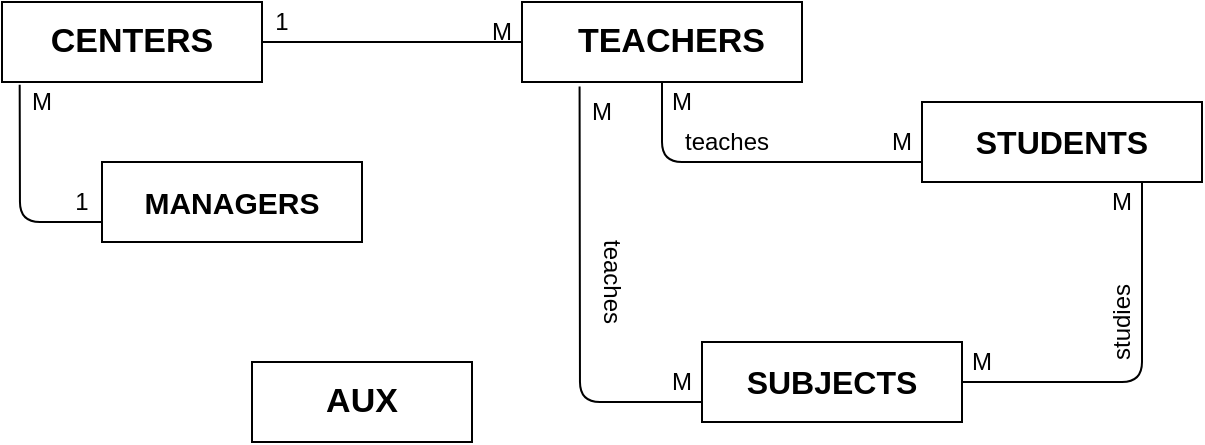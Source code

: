 <mxfile version="14.1.8" type="google"><diagram id="R2lEEEUBdFMjLlhIrx00" name="Page-1"><mxGraphModel dx="1038" dy="548" grid="1" gridSize="10" guides="1" tooltips="1" connect="1" arrows="1" fold="1" page="1" pageScale="1" pageWidth="850" pageHeight="1100" math="0" shadow="0" extFonts="Permanent Marker^https://fonts.googleapis.com/css?family=Permanent+Marker"><root><mxCell id="0"/><mxCell id="1" parent="0"/><mxCell id="CGkHKibl2BvRNMxitbDt-1" value="" style="rounded=0;whiteSpace=wrap;html=1;" vertex="1" parent="1"><mxGeometry x="190" y="120" width="130" height="40" as="geometry"/></mxCell><mxCell id="CGkHKibl2BvRNMxitbDt-2" value="&lt;font size=&quot;1&quot;&gt;&lt;b style=&quot;font-size: 17px&quot;&gt;CENTERS&lt;/b&gt;&lt;/font&gt;" style="text;html=1;strokeColor=none;fillColor=none;align=center;verticalAlign=middle;whiteSpace=wrap;rounded=0;" vertex="1" parent="1"><mxGeometry x="190" y="120" width="130" height="40" as="geometry"/></mxCell><mxCell id="CGkHKibl2BvRNMxitbDt-3" value="" style="rounded=0;whiteSpace=wrap;html=1;" vertex="1" parent="1"><mxGeometry x="240" y="200" width="130" height="40" as="geometry"/></mxCell><mxCell id="CGkHKibl2BvRNMxitbDt-4" value="&lt;font size=&quot;1&quot;&gt;&lt;b style=&quot;font-size: 15px&quot;&gt;MANAGERS&lt;/b&gt;&lt;/font&gt;" style="text;html=1;strokeColor=none;fillColor=none;align=center;verticalAlign=middle;whiteSpace=wrap;rounded=0;" vertex="1" parent="1"><mxGeometry x="240" y="200" width="130" height="40" as="geometry"/></mxCell><mxCell id="CGkHKibl2BvRNMxitbDt-5" value="" style="endArrow=none;html=1;exitX=0;exitY=0.75;exitDx=0;exitDy=0;entryX=0.068;entryY=1.035;entryDx=0;entryDy=0;entryPerimeter=0;" edge="1" parent="1" source="CGkHKibl2BvRNMxitbDt-4" target="CGkHKibl2BvRNMxitbDt-2"><mxGeometry width="50" height="50" relative="1" as="geometry"><mxPoint x="50" y="200" as="sourcePoint"/><mxPoint x="190" y="190" as="targetPoint"/><Array as="points"><mxPoint x="199" y="230"/></Array></mxGeometry></mxCell><mxCell id="CGkHKibl2BvRNMxitbDt-6" value="" style="rounded=0;whiteSpace=wrap;html=1;" vertex="1" parent="1"><mxGeometry x="450" y="120" width="140" height="40" as="geometry"/></mxCell><mxCell id="CGkHKibl2BvRNMxitbDt-7" value="&lt;b&gt;&lt;font style=&quot;font-size: 17px&quot;&gt;&amp;nbsp; TEACHERS&lt;/font&gt;&lt;/b&gt;" style="text;html=1;strokeColor=none;fillColor=none;align=center;verticalAlign=middle;whiteSpace=wrap;rounded=0;" vertex="1" parent="1"><mxGeometry x="455" y="120" width="130" height="40" as="geometry"/></mxCell><mxCell id="CGkHKibl2BvRNMxitbDt-11" value="" style="endArrow=none;html=1;" edge="1" parent="1"><mxGeometry width="50" height="50" relative="1" as="geometry"><mxPoint x="320" y="140" as="sourcePoint"/><mxPoint x="450" y="140" as="targetPoint"/><Array as="points"/></mxGeometry></mxCell><mxCell id="CGkHKibl2BvRNMxitbDt-14" value="" style="rounded=0;whiteSpace=wrap;html=1;" vertex="1" parent="1"><mxGeometry x="540" y="290" width="130" height="40" as="geometry"/></mxCell><mxCell id="CGkHKibl2BvRNMxitbDt-15" value="" style="rounded=0;whiteSpace=wrap;html=1;" vertex="1" parent="1"><mxGeometry x="650" y="170" width="140" height="40" as="geometry"/></mxCell><mxCell id="CGkHKibl2BvRNMxitbDt-16" value="" style="rounded=0;whiteSpace=wrap;html=1;" vertex="1" parent="1"><mxGeometry x="315" y="300" width="110" height="40" as="geometry"/></mxCell><mxCell id="CGkHKibl2BvRNMxitbDt-23" value="&lt;font size=&quot;1&quot;&gt;&lt;b style=&quot;font-size: 16px&quot;&gt;SUBJECTS&lt;/b&gt;&lt;/font&gt;" style="text;html=1;strokeColor=none;fillColor=none;align=center;verticalAlign=middle;whiteSpace=wrap;rounded=0;" vertex="1" parent="1"><mxGeometry x="540" y="290" width="130" height="40" as="geometry"/></mxCell><mxCell id="CGkHKibl2BvRNMxitbDt-24" value="&lt;font style=&quot;font-size: 16px&quot;&gt;&lt;b&gt;STUDENTS&lt;/b&gt;&lt;/font&gt;" style="text;html=1;strokeColor=none;fillColor=none;align=center;verticalAlign=middle;whiteSpace=wrap;rounded=0;" vertex="1" parent="1"><mxGeometry x="650" y="170" width="140" height="40" as="geometry"/></mxCell><mxCell id="CGkHKibl2BvRNMxitbDt-25" value="&lt;font style=&quot;font-size: 17px&quot;&gt;&lt;b&gt;AUX&lt;/b&gt;&lt;/font&gt;" style="text;html=1;strokeColor=none;fillColor=none;align=center;verticalAlign=middle;whiteSpace=wrap;rounded=0;" vertex="1" parent="1"><mxGeometry x="320" y="300" width="100" height="40" as="geometry"/></mxCell><mxCell id="CGkHKibl2BvRNMxitbDt-37" value="M" style="text;html=1;strokeColor=none;fillColor=none;align=center;verticalAlign=middle;whiteSpace=wrap;rounded=0;" vertex="1" parent="1"><mxGeometry x="420" y="120" width="40" height="30" as="geometry"/></mxCell><mxCell id="CGkHKibl2BvRNMxitbDt-38" value="M" style="text;html=1;strokeColor=none;fillColor=none;align=center;verticalAlign=middle;whiteSpace=wrap;rounded=0;" vertex="1" parent="1"><mxGeometry x="190" y="160" width="40" height="20" as="geometry"/></mxCell><mxCell id="CGkHKibl2BvRNMxitbDt-40" value="1" style="text;html=1;strokeColor=none;fillColor=none;align=center;verticalAlign=middle;whiteSpace=wrap;rounded=0;" vertex="1" parent="1"><mxGeometry x="220" y="210" width="20" height="20" as="geometry"/></mxCell><mxCell id="CGkHKibl2BvRNMxitbDt-41" value="1" style="text;html=1;strokeColor=none;fillColor=none;align=center;verticalAlign=middle;whiteSpace=wrap;rounded=0;" vertex="1" parent="1"><mxGeometry x="320" y="120" width="20" height="20" as="geometry"/></mxCell><mxCell id="CGkHKibl2BvRNMxitbDt-47" value="teaches&lt;br&gt;" style="text;html=1;strokeColor=none;fillColor=none;align=center;verticalAlign=middle;whiteSpace=wrap;rounded=0;rotation=90;" vertex="1" parent="1"><mxGeometry x="475" y="250" width="40" height="20" as="geometry"/></mxCell><mxCell id="CGkHKibl2BvRNMxitbDt-48" value="" style="endArrow=none;html=1;entryX=0.183;entryY=1.055;entryDx=0;entryDy=0;entryPerimeter=0;exitX=0;exitY=0.75;exitDx=0;exitDy=0;" edge="1" parent="1" source="CGkHKibl2BvRNMxitbDt-23" target="CGkHKibl2BvRNMxitbDt-7"><mxGeometry width="50" height="50" relative="1" as="geometry"><mxPoint x="380" y="310" as="sourcePoint"/><mxPoint x="430" y="260" as="targetPoint"/><Array as="points"><mxPoint x="479" y="320"/></Array></mxGeometry></mxCell><mxCell id="CGkHKibl2BvRNMxitbDt-49" value="" style="endArrow=none;html=1;exitX=1;exitY=0.5;exitDx=0;exitDy=0;" edge="1" parent="1" source="CGkHKibl2BvRNMxitbDt-23"><mxGeometry width="50" height="50" relative="1" as="geometry"><mxPoint x="710" y="260" as="sourcePoint"/><mxPoint x="760" y="210" as="targetPoint"/><Array as="points"><mxPoint x="760" y="310"/></Array></mxGeometry></mxCell><mxCell id="CGkHKibl2BvRNMxitbDt-50" value="studies" style="text;html=1;strokeColor=none;fillColor=none;align=center;verticalAlign=middle;whiteSpace=wrap;rounded=0;rotation=-90;" vertex="1" parent="1"><mxGeometry x="730" y="270" width="40" height="20" as="geometry"/></mxCell><mxCell id="CGkHKibl2BvRNMxitbDt-51" value="M" style="text;html=1;strokeColor=none;fillColor=none;align=center;verticalAlign=middle;whiteSpace=wrap;rounded=0;" vertex="1" parent="1"><mxGeometry x="470" y="160" width="40" height="30" as="geometry"/></mxCell><mxCell id="CGkHKibl2BvRNMxitbDt-52" value="M" style="text;html=1;strokeColor=none;fillColor=none;align=center;verticalAlign=middle;whiteSpace=wrap;rounded=0;" vertex="1" parent="1"><mxGeometry x="660" y="290" width="40" height="20" as="geometry"/></mxCell><mxCell id="CGkHKibl2BvRNMxitbDt-53" value="M" style="text;html=1;strokeColor=none;fillColor=none;align=center;verticalAlign=middle;whiteSpace=wrap;rounded=0;" vertex="1" parent="1"><mxGeometry x="510" y="300" width="40" height="20" as="geometry"/></mxCell><mxCell id="CGkHKibl2BvRNMxitbDt-54" value="M" style="text;html=1;strokeColor=none;fillColor=none;align=center;verticalAlign=middle;whiteSpace=wrap;rounded=0;" vertex="1" parent="1"><mxGeometry x="730" y="205" width="40" height="30" as="geometry"/></mxCell><mxCell id="CGkHKibl2BvRNMxitbDt-67" value="" style="endArrow=none;html=1;exitX=0.5;exitY=1;exitDx=0;exitDy=0;entryX=0;entryY=0.75;entryDx=0;entryDy=0;" edge="1" parent="1" source="CGkHKibl2BvRNMxitbDt-7" target="CGkHKibl2BvRNMxitbDt-24"><mxGeometry width="50" height="50" relative="1" as="geometry"><mxPoint x="600" y="240" as="sourcePoint"/><mxPoint x="650" y="190" as="targetPoint"/><Array as="points"><mxPoint x="520" y="200"/></Array></mxGeometry></mxCell><mxCell id="CGkHKibl2BvRNMxitbDt-68" value="teaches" style="text;html=1;strokeColor=none;fillColor=none;align=center;verticalAlign=middle;whiteSpace=wrap;rounded=0;" vertex="1" parent="1"><mxGeometry x="525" y="180" width="55" height="20" as="geometry"/></mxCell><mxCell id="CGkHKibl2BvRNMxitbDt-71" value="M" style="text;html=1;strokeColor=none;fillColor=none;align=center;verticalAlign=middle;whiteSpace=wrap;rounded=0;" vertex="1" parent="1"><mxGeometry x="620" y="180" width="40" height="20" as="geometry"/></mxCell><mxCell id="CGkHKibl2BvRNMxitbDt-72" value="M" style="text;html=1;strokeColor=none;fillColor=none;align=center;verticalAlign=middle;whiteSpace=wrap;rounded=0;" vertex="1" parent="1"><mxGeometry x="510" y="160" width="40" height="20" as="geometry"/></mxCell></root></mxGraphModel></diagram></mxfile>